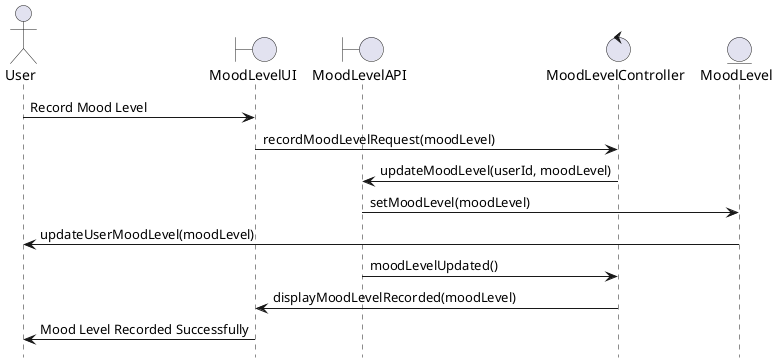 @startuml
hide footbox

actor User

boundary MoodLevelUI
boundary MoodLevelAPI
control MoodLevelController
entity MoodLevel


User -> MoodLevelUI : Record Mood Level
MoodLevelUI -> MoodLevelController : recordMoodLevelRequest(moodLevel)
MoodLevelController -> MoodLevelAPI : updateMoodLevel(userId, moodLevel)
MoodLevelAPI -> MoodLevel : setMoodLevel(moodLevel)
MoodLevel -> User : updateUserMoodLevel(moodLevel)
MoodLevelAPI -> MoodLevelController : moodLevelUpdated()
MoodLevelController -> MoodLevelUI : displayMoodLevelRecorded(moodLevel)
MoodLevelUI -> User : Mood Level Recorded Successfully

@enduml
